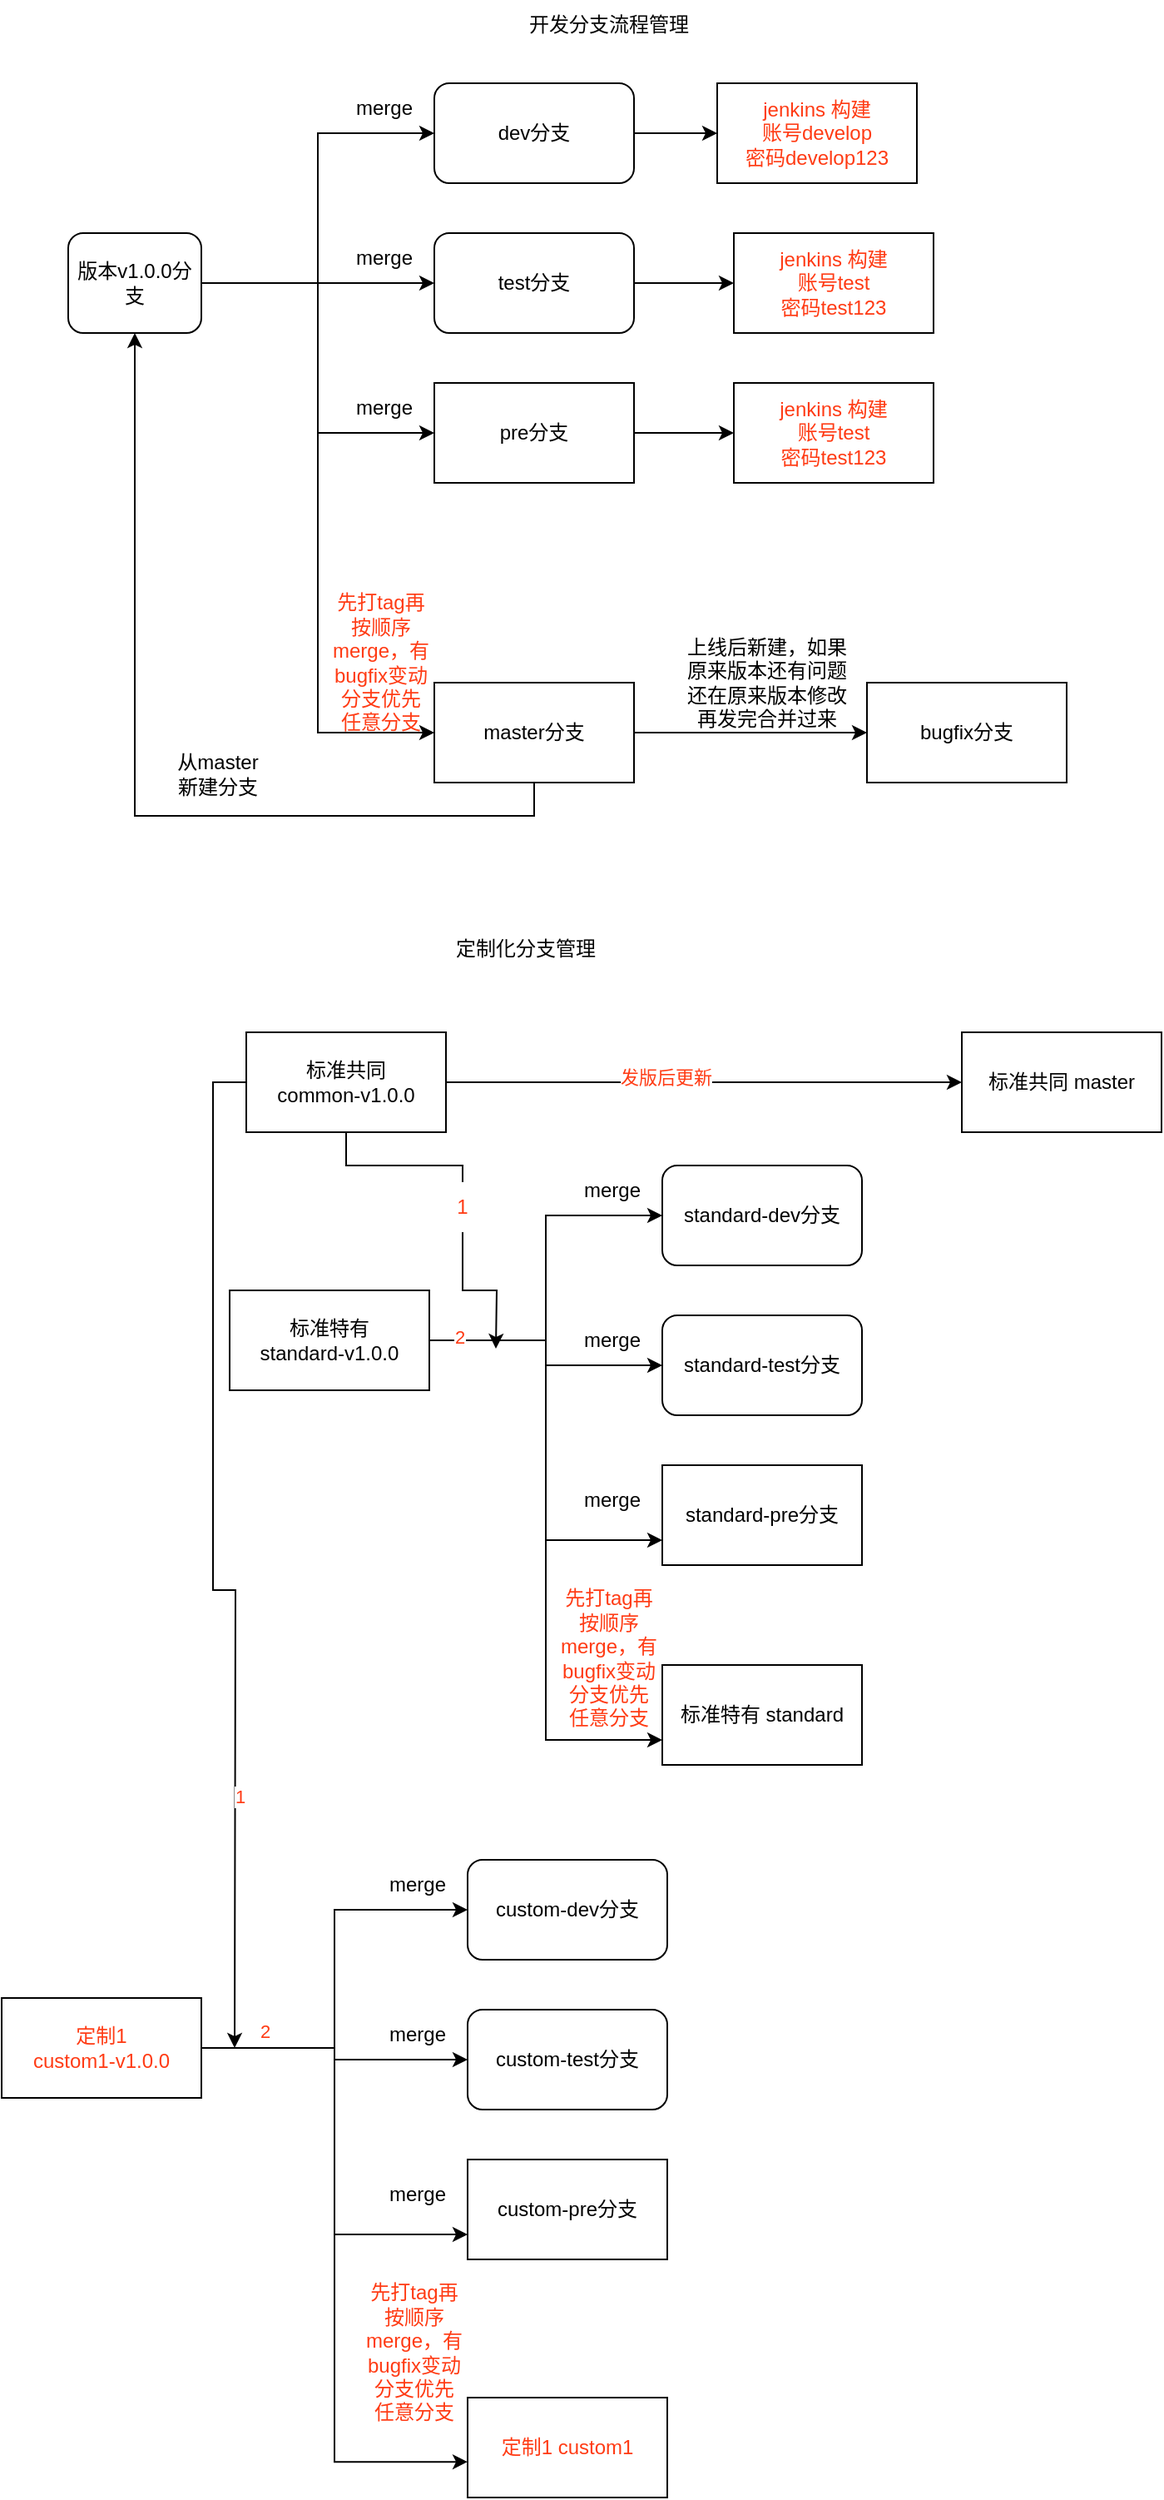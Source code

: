 <mxfile version="15.5.4" type="github"><diagram id="4IpSo0oMJruCDXSAzcHF" name="Page-1"><mxGraphModel dx="1550" dy="835" grid="1" gridSize="10" guides="1" tooltips="1" connect="1" arrows="1" fold="1" page="1" pageScale="1" pageWidth="827" pageHeight="1169" math="0" shadow="0"><root><mxCell id="0"/><mxCell id="1" parent="0"/><mxCell id="-ZuaCUr0FzAR6G0-gc7L-2" style="edgeStyle=orthogonalEdgeStyle;rounded=0;orthogonalLoop=1;jettySize=auto;html=1;entryX=0;entryY=0.5;entryDx=0;entryDy=0;" edge="1" parent="1" source="-ZuaCUr0FzAR6G0-gc7L-1" target="-ZuaCUr0FzAR6G0-gc7L-3"><mxGeometry relative="1" as="geometry"><mxPoint x="390" y="190" as="targetPoint"/></mxGeometry></mxCell><mxCell id="-ZuaCUr0FzAR6G0-gc7L-5" style="edgeStyle=orthogonalEdgeStyle;rounded=0;orthogonalLoop=1;jettySize=auto;html=1;entryX=0;entryY=0.5;entryDx=0;entryDy=0;" edge="1" parent="1" source="-ZuaCUr0FzAR6G0-gc7L-1" target="-ZuaCUr0FzAR6G0-gc7L-4"><mxGeometry relative="1" as="geometry"/></mxCell><mxCell id="-ZuaCUr0FzAR6G0-gc7L-7" style="edgeStyle=orthogonalEdgeStyle;rounded=0;orthogonalLoop=1;jettySize=auto;html=1;exitX=1;exitY=0.5;exitDx=0;exitDy=0;entryX=0;entryY=0.5;entryDx=0;entryDy=0;" edge="1" parent="1" source="-ZuaCUr0FzAR6G0-gc7L-1" target="-ZuaCUr0FzAR6G0-gc7L-8"><mxGeometry relative="1" as="geometry"><mxPoint x="300" y="450" as="targetPoint"/></mxGeometry></mxCell><mxCell id="-ZuaCUr0FzAR6G0-gc7L-10" style="edgeStyle=orthogonalEdgeStyle;rounded=0;orthogonalLoop=1;jettySize=auto;html=1;exitX=1;exitY=0.5;exitDx=0;exitDy=0;entryX=0;entryY=0.5;entryDx=0;entryDy=0;" edge="1" parent="1" source="-ZuaCUr0FzAR6G0-gc7L-1" target="-ZuaCUr0FzAR6G0-gc7L-9"><mxGeometry relative="1" as="geometry"><mxPoint x="310" y="440" as="targetPoint"/></mxGeometry></mxCell><mxCell id="-ZuaCUr0FzAR6G0-gc7L-1" value="版本v1.0.0分支" style="rounded=1;whiteSpace=wrap;html=1;" vertex="1" parent="1"><mxGeometry x="150" y="150" width="80" height="60" as="geometry"/></mxCell><mxCell id="-ZuaCUr0FzAR6G0-gc7L-32" style="edgeStyle=orthogonalEdgeStyle;rounded=0;orthogonalLoop=1;jettySize=auto;html=1;exitX=1;exitY=0.5;exitDx=0;exitDy=0;fontColor=#FF3B14;" edge="1" parent="1" source="-ZuaCUr0FzAR6G0-gc7L-3"><mxGeometry relative="1" as="geometry"><mxPoint x="540" y="90" as="targetPoint"/></mxGeometry></mxCell><mxCell id="-ZuaCUr0FzAR6G0-gc7L-3" value="dev分支" style="rounded=1;whiteSpace=wrap;html=1;" vertex="1" parent="1"><mxGeometry x="370" y="60" width="120" height="60" as="geometry"/></mxCell><mxCell id="-ZuaCUr0FzAR6G0-gc7L-35" style="edgeStyle=orthogonalEdgeStyle;rounded=0;orthogonalLoop=1;jettySize=auto;html=1;entryX=0;entryY=0.5;entryDx=0;entryDy=0;fontColor=#FF3B14;" edge="1" parent="1" source="-ZuaCUr0FzAR6G0-gc7L-4" target="-ZuaCUr0FzAR6G0-gc7L-34"><mxGeometry relative="1" as="geometry"/></mxCell><mxCell id="-ZuaCUr0FzAR6G0-gc7L-4" value="test分支" style="rounded=1;whiteSpace=wrap;html=1;" vertex="1" parent="1"><mxGeometry x="370" y="150" width="120" height="60" as="geometry"/></mxCell><mxCell id="-ZuaCUr0FzAR6G0-gc7L-37" style="edgeStyle=orthogonalEdgeStyle;rounded=0;orthogonalLoop=1;jettySize=auto;html=1;entryX=0;entryY=0.5;entryDx=0;entryDy=0;fontColor=#FF3B14;" edge="1" parent="1" source="-ZuaCUr0FzAR6G0-gc7L-8" target="-ZuaCUr0FzAR6G0-gc7L-36"><mxGeometry relative="1" as="geometry"/></mxCell><mxCell id="-ZuaCUr0FzAR6G0-gc7L-8" value="pre分支" style="rounded=0;whiteSpace=wrap;html=1;" vertex="1" parent="1"><mxGeometry x="370" y="240" width="120" height="60" as="geometry"/></mxCell><mxCell id="-ZuaCUr0FzAR6G0-gc7L-11" style="edgeStyle=orthogonalEdgeStyle;rounded=0;orthogonalLoop=1;jettySize=auto;html=1;exitX=0.5;exitY=1;exitDx=0;exitDy=0;entryX=0.5;entryY=1;entryDx=0;entryDy=0;" edge="1" parent="1" source="-ZuaCUr0FzAR6G0-gc7L-9" target="-ZuaCUr0FzAR6G0-gc7L-1"><mxGeometry relative="1" as="geometry"/></mxCell><mxCell id="-ZuaCUr0FzAR6G0-gc7L-18" style="edgeStyle=orthogonalEdgeStyle;rounded=0;orthogonalLoop=1;jettySize=auto;html=1;exitX=1;exitY=0.5;exitDx=0;exitDy=0;entryX=0;entryY=0.5;entryDx=0;entryDy=0;" edge="1" parent="1" source="-ZuaCUr0FzAR6G0-gc7L-9" target="-ZuaCUr0FzAR6G0-gc7L-19"><mxGeometry relative="1" as="geometry"><mxPoint x="590" y="380" as="targetPoint"/></mxGeometry></mxCell><mxCell id="-ZuaCUr0FzAR6G0-gc7L-9" value="master分支" style="rounded=0;whiteSpace=wrap;html=1;" vertex="1" parent="1"><mxGeometry x="370" y="420" width="120" height="60" as="geometry"/></mxCell><mxCell id="-ZuaCUr0FzAR6G0-gc7L-12" value="merge" style="text;html=1;strokeColor=none;fillColor=none;align=center;verticalAlign=middle;whiteSpace=wrap;rounded=0;" vertex="1" parent="1"><mxGeometry x="310" y="60" width="60" height="30" as="geometry"/></mxCell><mxCell id="-ZuaCUr0FzAR6G0-gc7L-14" value="从master新建分支" style="text;html=1;strokeColor=none;fillColor=none;align=center;verticalAlign=middle;whiteSpace=wrap;rounded=0;" vertex="1" parent="1"><mxGeometry x="210" y="460" width="60" height="30" as="geometry"/></mxCell><mxCell id="-ZuaCUr0FzAR6G0-gc7L-15" value="merge" style="text;html=1;strokeColor=none;fillColor=none;align=center;verticalAlign=middle;whiteSpace=wrap;rounded=0;" vertex="1" parent="1"><mxGeometry x="310" y="150" width="60" height="30" as="geometry"/></mxCell><mxCell id="-ZuaCUr0FzAR6G0-gc7L-16" value="merge" style="text;html=1;strokeColor=none;fillColor=none;align=center;verticalAlign=middle;whiteSpace=wrap;rounded=0;" vertex="1" parent="1"><mxGeometry x="310" y="240" width="60" height="30" as="geometry"/></mxCell><mxCell id="-ZuaCUr0FzAR6G0-gc7L-17" value="&lt;font color=&quot;#ff3b14&quot;&gt;先打tag再按顺序merge，有bugfix变动分支优先任意分支&lt;/font&gt;" style="text;html=1;strokeColor=none;fillColor=none;align=center;verticalAlign=middle;whiteSpace=wrap;rounded=0;" vertex="1" parent="1"><mxGeometry x="308" y="393" width="60" height="30" as="geometry"/></mxCell><mxCell id="-ZuaCUr0FzAR6G0-gc7L-19" value="bugfix分支" style="rounded=0;whiteSpace=wrap;html=1;" vertex="1" parent="1"><mxGeometry x="630" y="420" width="120" height="60" as="geometry"/></mxCell><mxCell id="-ZuaCUr0FzAR6G0-gc7L-24" value="上线后新建，如果原来版本还有问题还在原来版本修改再发完合并过来" style="text;html=1;strokeColor=none;fillColor=none;align=center;verticalAlign=middle;whiteSpace=wrap;rounded=0;" vertex="1" parent="1"><mxGeometry x="520" y="390" width="100" height="60" as="geometry"/></mxCell><mxCell id="-ZuaCUr0FzAR6G0-gc7L-33" value="jenkins 构建&lt;br&gt;账号develop&lt;br&gt;密码develop123&lt;br&gt;" style="rounded=0;whiteSpace=wrap;html=1;fontColor=#FF3B14;" vertex="1" parent="1"><mxGeometry x="540" y="60" width="120" height="60" as="geometry"/></mxCell><mxCell id="-ZuaCUr0FzAR6G0-gc7L-34" value="jenkins 构建&lt;br&gt;账号test&lt;br&gt;密码test123" style="rounded=0;whiteSpace=wrap;html=1;fontColor=#FF3B14;" vertex="1" parent="1"><mxGeometry x="550" y="150" width="120" height="60" as="geometry"/></mxCell><mxCell id="-ZuaCUr0FzAR6G0-gc7L-36" value="jenkins 构建&lt;br&gt;账号test&lt;br&gt;密码test123" style="rounded=0;whiteSpace=wrap;html=1;fontColor=#FF3B14;" vertex="1" parent="1"><mxGeometry x="550" y="240" width="120" height="60" as="geometry"/></mxCell><mxCell id="-ZuaCUr0FzAR6G0-gc7L-38" value="&lt;font color=&quot;#030303&quot;&gt;标准共同 master&lt;/font&gt;" style="rounded=0;whiteSpace=wrap;html=1;fontColor=#FF3B14;" vertex="1" parent="1"><mxGeometry x="687" y="630" width="120" height="60" as="geometry"/></mxCell><mxCell id="-ZuaCUr0FzAR6G0-gc7L-39" value="&lt;font color=&quot;#030303&quot;&gt;标准特有&amp;nbsp;standard&lt;/font&gt;" style="rounded=0;whiteSpace=wrap;html=1;fontColor=#FF3B14;" vertex="1" parent="1"><mxGeometry x="507" y="1010" width="120" height="60" as="geometry"/></mxCell><mxCell id="-ZuaCUr0FzAR6G0-gc7L-40" value="&lt;font color=&quot;#050505&quot;&gt;定制化分支管理&lt;/font&gt;" style="text;html=1;strokeColor=none;fillColor=none;align=center;verticalAlign=middle;whiteSpace=wrap;rounded=0;fontColor=#FF3B14;" vertex="1" parent="1"><mxGeometry x="350" y="565" width="150" height="30" as="geometry"/></mxCell><mxCell id="-ZuaCUr0FzAR6G0-gc7L-41" value="开发分支流程管理" style="text;html=1;strokeColor=none;fillColor=none;align=center;verticalAlign=middle;whiteSpace=wrap;rounded=0;fontColor=#050505;" vertex="1" parent="1"><mxGeometry x="370" y="10" width="210" height="30" as="geometry"/></mxCell><mxCell id="-ZuaCUr0FzAR6G0-gc7L-42" value="定制1 custom1" style="rounded=0;whiteSpace=wrap;html=1;fontColor=#FF3B14;" vertex="1" parent="1"><mxGeometry x="390" y="1450" width="120" height="60" as="geometry"/></mxCell><mxCell id="-ZuaCUr0FzAR6G0-gc7L-61" style="edgeStyle=orthogonalEdgeStyle;rounded=0;orthogonalLoop=1;jettySize=auto;html=1;exitX=1;exitY=0.5;exitDx=0;exitDy=0;entryX=0;entryY=0.5;entryDx=0;entryDy=0;fontColor=#030303;" edge="1" parent="1" source="-ZuaCUr0FzAR6G0-gc7L-45" target="-ZuaCUr0FzAR6G0-gc7L-52"><mxGeometry relative="1" as="geometry"/></mxCell><mxCell id="-ZuaCUr0FzAR6G0-gc7L-62" style="edgeStyle=orthogonalEdgeStyle;rounded=0;orthogonalLoop=1;jettySize=auto;html=1;entryX=0;entryY=0.5;entryDx=0;entryDy=0;fontColor=#030303;" edge="1" parent="1" source="-ZuaCUr0FzAR6G0-gc7L-45" target="-ZuaCUr0FzAR6G0-gc7L-53"><mxGeometry relative="1" as="geometry"/></mxCell><mxCell id="-ZuaCUr0FzAR6G0-gc7L-63" style="edgeStyle=orthogonalEdgeStyle;rounded=0;orthogonalLoop=1;jettySize=auto;html=1;entryX=0;entryY=0.75;entryDx=0;entryDy=0;fontColor=#030303;" edge="1" parent="1" source="-ZuaCUr0FzAR6G0-gc7L-45" target="-ZuaCUr0FzAR6G0-gc7L-54"><mxGeometry relative="1" as="geometry"/></mxCell><mxCell id="-ZuaCUr0FzAR6G0-gc7L-65" style="edgeStyle=orthogonalEdgeStyle;rounded=0;orthogonalLoop=1;jettySize=auto;html=1;entryX=0;entryY=0.75;entryDx=0;entryDy=0;fontColor=#030303;" edge="1" parent="1" source="-ZuaCUr0FzAR6G0-gc7L-45" target="-ZuaCUr0FzAR6G0-gc7L-39"><mxGeometry relative="1" as="geometry"/></mxCell><mxCell id="-ZuaCUr0FzAR6G0-gc7L-69" value="2" style="edgeLabel;html=1;align=center;verticalAlign=middle;resizable=0;points=[];fontColor=#FF3B14;" vertex="1" connectable="0" parent="-ZuaCUr0FzAR6G0-gc7L-65"><mxGeometry x="-0.904" y="2" relative="1" as="geometry"><mxPoint as="offset"/></mxGeometry></mxCell><mxCell id="-ZuaCUr0FzAR6G0-gc7L-45" value="标准特有&lt;br&gt;standard-v1.0.0" style="rounded=0;whiteSpace=wrap;html=1;fontColor=#030303;" vertex="1" parent="1"><mxGeometry x="247" y="785" width="120" height="60" as="geometry"/></mxCell><mxCell id="-ZuaCUr0FzAR6G0-gc7L-66" style="edgeStyle=orthogonalEdgeStyle;rounded=0;orthogonalLoop=1;jettySize=auto;html=1;fontColor=#030303;startArrow=none;" edge="1" parent="1" source="-ZuaCUr0FzAR6G0-gc7L-67"><mxGeometry relative="1" as="geometry"><mxPoint x="407" y="820" as="targetPoint"/></mxGeometry></mxCell><mxCell id="-ZuaCUr0FzAR6G0-gc7L-70" style="edgeStyle=orthogonalEdgeStyle;rounded=0;orthogonalLoop=1;jettySize=auto;html=1;entryX=0;entryY=0.5;entryDx=0;entryDy=0;fontColor=#FF3B14;" edge="1" parent="1" source="-ZuaCUr0FzAR6G0-gc7L-46" target="-ZuaCUr0FzAR6G0-gc7L-38"><mxGeometry relative="1" as="geometry"/></mxCell><mxCell id="-ZuaCUr0FzAR6G0-gc7L-71" value="发版后更新" style="edgeLabel;html=1;align=center;verticalAlign=middle;resizable=0;points=[];fontColor=#FF3B14;" vertex="1" connectable="0" parent="-ZuaCUr0FzAR6G0-gc7L-70"><mxGeometry x="-0.15" y="3" relative="1" as="geometry"><mxPoint as="offset"/></mxGeometry></mxCell><mxCell id="-ZuaCUr0FzAR6G0-gc7L-84" style="edgeStyle=orthogonalEdgeStyle;rounded=0;orthogonalLoop=1;jettySize=auto;html=1;fontColor=#FF3B14;" edge="1" parent="1" source="-ZuaCUr0FzAR6G0-gc7L-46"><mxGeometry relative="1" as="geometry"><mxPoint x="250" y="1240" as="targetPoint"/></mxGeometry></mxCell><mxCell id="-ZuaCUr0FzAR6G0-gc7L-85" value="1" style="edgeLabel;html=1;align=center;verticalAlign=middle;resizable=0;points=[];fontColor=#FF3B14;" vertex="1" connectable="0" parent="-ZuaCUr0FzAR6G0-gc7L-84"><mxGeometry x="0.507" y="2" relative="1" as="geometry"><mxPoint as="offset"/></mxGeometry></mxCell><mxCell id="-ZuaCUr0FzAR6G0-gc7L-46" value="标准共同&lt;br&gt;common-v1.0.0" style="rounded=0;whiteSpace=wrap;html=1;fontColor=#030303;" vertex="1" parent="1"><mxGeometry x="257" y="630" width="120" height="60" as="geometry"/></mxCell><mxCell id="-ZuaCUr0FzAR6G0-gc7L-82" style="edgeStyle=orthogonalEdgeStyle;rounded=0;orthogonalLoop=1;jettySize=auto;html=1;entryX=0;entryY=0.5;entryDx=0;entryDy=0;fontColor=#FF3B14;" edge="1" parent="1" source="-ZuaCUr0FzAR6G0-gc7L-47" target="-ZuaCUr0FzAR6G0-gc7L-75"><mxGeometry relative="1" as="geometry"/></mxCell><mxCell id="-ZuaCUr0FzAR6G0-gc7L-86" style="edgeStyle=orthogonalEdgeStyle;rounded=0;orthogonalLoop=1;jettySize=auto;html=1;fontColor=#FF3B14;" edge="1" parent="1" source="-ZuaCUr0FzAR6G0-gc7L-47" target="-ZuaCUr0FzAR6G0-gc7L-76"><mxGeometry relative="1" as="geometry"/></mxCell><mxCell id="-ZuaCUr0FzAR6G0-gc7L-87" style="edgeStyle=orthogonalEdgeStyle;rounded=0;orthogonalLoop=1;jettySize=auto;html=1;entryX=0;entryY=0.75;entryDx=0;entryDy=0;fontColor=#FF3B14;" edge="1" parent="1" source="-ZuaCUr0FzAR6G0-gc7L-47" target="-ZuaCUr0FzAR6G0-gc7L-77"><mxGeometry relative="1" as="geometry"/></mxCell><mxCell id="-ZuaCUr0FzAR6G0-gc7L-88" style="edgeStyle=orthogonalEdgeStyle;rounded=0;orthogonalLoop=1;jettySize=auto;html=1;fontColor=#FF3B14;entryX=0;entryY=0.643;entryDx=0;entryDy=0;entryPerimeter=0;" edge="1" parent="1" source="-ZuaCUr0FzAR6G0-gc7L-47" target="-ZuaCUr0FzAR6G0-gc7L-42"><mxGeometry relative="1" as="geometry"><mxPoint x="310" y="1520" as="targetPoint"/></mxGeometry></mxCell><mxCell id="-ZuaCUr0FzAR6G0-gc7L-47" value="定制1 &lt;br&gt;custom1-v1.0.0" style="rounded=0;whiteSpace=wrap;html=1;fontColor=#FF3B14;" vertex="1" parent="1"><mxGeometry x="110" y="1210" width="120" height="60" as="geometry"/></mxCell><mxCell id="-ZuaCUr0FzAR6G0-gc7L-52" value="standard-dev分支" style="rounded=1;whiteSpace=wrap;html=1;" vertex="1" parent="1"><mxGeometry x="507" y="710" width="120" height="60" as="geometry"/></mxCell><mxCell id="-ZuaCUr0FzAR6G0-gc7L-53" value="standard-test分支" style="rounded=1;whiteSpace=wrap;html=1;" vertex="1" parent="1"><mxGeometry x="507" y="800" width="120" height="60" as="geometry"/></mxCell><mxCell id="-ZuaCUr0FzAR6G0-gc7L-54" value="standard-pre分支" style="rounded=0;whiteSpace=wrap;html=1;" vertex="1" parent="1"><mxGeometry x="507" y="890" width="120" height="60" as="geometry"/></mxCell><mxCell id="-ZuaCUr0FzAR6G0-gc7L-55" value="merge" style="text;html=1;strokeColor=none;fillColor=none;align=center;verticalAlign=middle;whiteSpace=wrap;rounded=0;" vertex="1" parent="1"><mxGeometry x="447" y="710" width="60" height="30" as="geometry"/></mxCell><mxCell id="-ZuaCUr0FzAR6G0-gc7L-56" value="merge" style="text;html=1;strokeColor=none;fillColor=none;align=center;verticalAlign=middle;whiteSpace=wrap;rounded=0;" vertex="1" parent="1"><mxGeometry x="447" y="800" width="60" height="30" as="geometry"/></mxCell><mxCell id="-ZuaCUr0FzAR6G0-gc7L-57" value="merge" style="text;html=1;strokeColor=none;fillColor=none;align=center;verticalAlign=middle;whiteSpace=wrap;rounded=0;" vertex="1" parent="1"><mxGeometry x="447" y="896" width="60" height="30" as="geometry"/></mxCell><mxCell id="-ZuaCUr0FzAR6G0-gc7L-58" value="&lt;font color=&quot;#ff3b14&quot;&gt;先打tag再按顺序merge，有bugfix变动分支优先任意分支&lt;/font&gt;" style="text;html=1;strokeColor=none;fillColor=none;align=center;verticalAlign=middle;whiteSpace=wrap;rounded=0;" vertex="1" parent="1"><mxGeometry x="445" y="991" width="60" height="30" as="geometry"/></mxCell><mxCell id="-ZuaCUr0FzAR6G0-gc7L-67" value="&lt;font color=&quot;#ff3b14&quot;&gt;1&lt;/font&gt;" style="text;html=1;strokeColor=none;fillColor=none;align=center;verticalAlign=middle;whiteSpace=wrap;rounded=0;fontColor=#030303;" vertex="1" parent="1"><mxGeometry x="357" y="720" width="60" height="30" as="geometry"/></mxCell><mxCell id="-ZuaCUr0FzAR6G0-gc7L-68" value="" style="edgeStyle=orthogonalEdgeStyle;rounded=0;orthogonalLoop=1;jettySize=auto;html=1;fontColor=#030303;endArrow=none;" edge="1" parent="1" source="-ZuaCUr0FzAR6G0-gc7L-46" target="-ZuaCUr0FzAR6G0-gc7L-67"><mxGeometry relative="1" as="geometry"><mxPoint x="407" y="820" as="targetPoint"/><mxPoint x="377" y="660" as="sourcePoint"/></mxGeometry></mxCell><mxCell id="-ZuaCUr0FzAR6G0-gc7L-73" value="2" style="edgeLabel;html=1;align=center;verticalAlign=middle;resizable=0;points=[];fontColor=#FF3B14;" vertex="1" connectable="0" parent="1"><mxGeometry x="268" y="1230" as="geometry"/></mxCell><mxCell id="-ZuaCUr0FzAR6G0-gc7L-75" value="custom-dev分支" style="rounded=1;whiteSpace=wrap;html=1;" vertex="1" parent="1"><mxGeometry x="390" y="1127" width="120" height="60" as="geometry"/></mxCell><mxCell id="-ZuaCUr0FzAR6G0-gc7L-76" value="custom-test分支" style="rounded=1;whiteSpace=wrap;html=1;" vertex="1" parent="1"><mxGeometry x="390" y="1217" width="120" height="60" as="geometry"/></mxCell><mxCell id="-ZuaCUr0FzAR6G0-gc7L-77" value="custom-pre分支" style="rounded=0;whiteSpace=wrap;html=1;" vertex="1" parent="1"><mxGeometry x="390" y="1307" width="120" height="60" as="geometry"/></mxCell><mxCell id="-ZuaCUr0FzAR6G0-gc7L-78" value="merge" style="text;html=1;strokeColor=none;fillColor=none;align=center;verticalAlign=middle;whiteSpace=wrap;rounded=0;" vertex="1" parent="1"><mxGeometry x="330" y="1127" width="60" height="30" as="geometry"/></mxCell><mxCell id="-ZuaCUr0FzAR6G0-gc7L-79" value="merge" style="text;html=1;strokeColor=none;fillColor=none;align=center;verticalAlign=middle;whiteSpace=wrap;rounded=0;" vertex="1" parent="1"><mxGeometry x="330" y="1217" width="60" height="30" as="geometry"/></mxCell><mxCell id="-ZuaCUr0FzAR6G0-gc7L-80" value="merge" style="text;html=1;strokeColor=none;fillColor=none;align=center;verticalAlign=middle;whiteSpace=wrap;rounded=0;" vertex="1" parent="1"><mxGeometry x="330" y="1313" width="60" height="30" as="geometry"/></mxCell><mxCell id="-ZuaCUr0FzAR6G0-gc7L-81" value="&lt;font color=&quot;#ff3b14&quot;&gt;先打tag再按顺序merge，有bugfix变动分支优先任意分支&lt;/font&gt;" style="text;html=1;strokeColor=none;fillColor=none;align=center;verticalAlign=middle;whiteSpace=wrap;rounded=0;" vertex="1" parent="1"><mxGeometry x="328" y="1408" width="60" height="30" as="geometry"/></mxCell></root></mxGraphModel></diagram></mxfile>